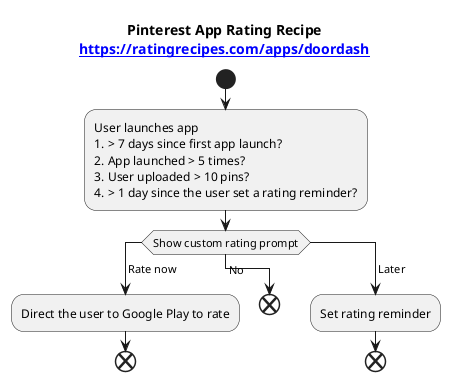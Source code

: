 @startuml

title Pinterest App Rating Recipe\n[[https://ratingrecipes.com/apps/doordash]]

start

:User launches app
# > 7 days since first app launch?
# App launched > 5 times?
# User uploaded > 10 pins?
# > 1 day since the user set a rating reminder?;
switch (Show custom rating prompt)
case ( Rate now )
  :Direct the user to Google Play to rate;
  end
case ( No ) 
  end
case ( Later)
  :Set rating reminder;
  end
endswitch

@enduml
